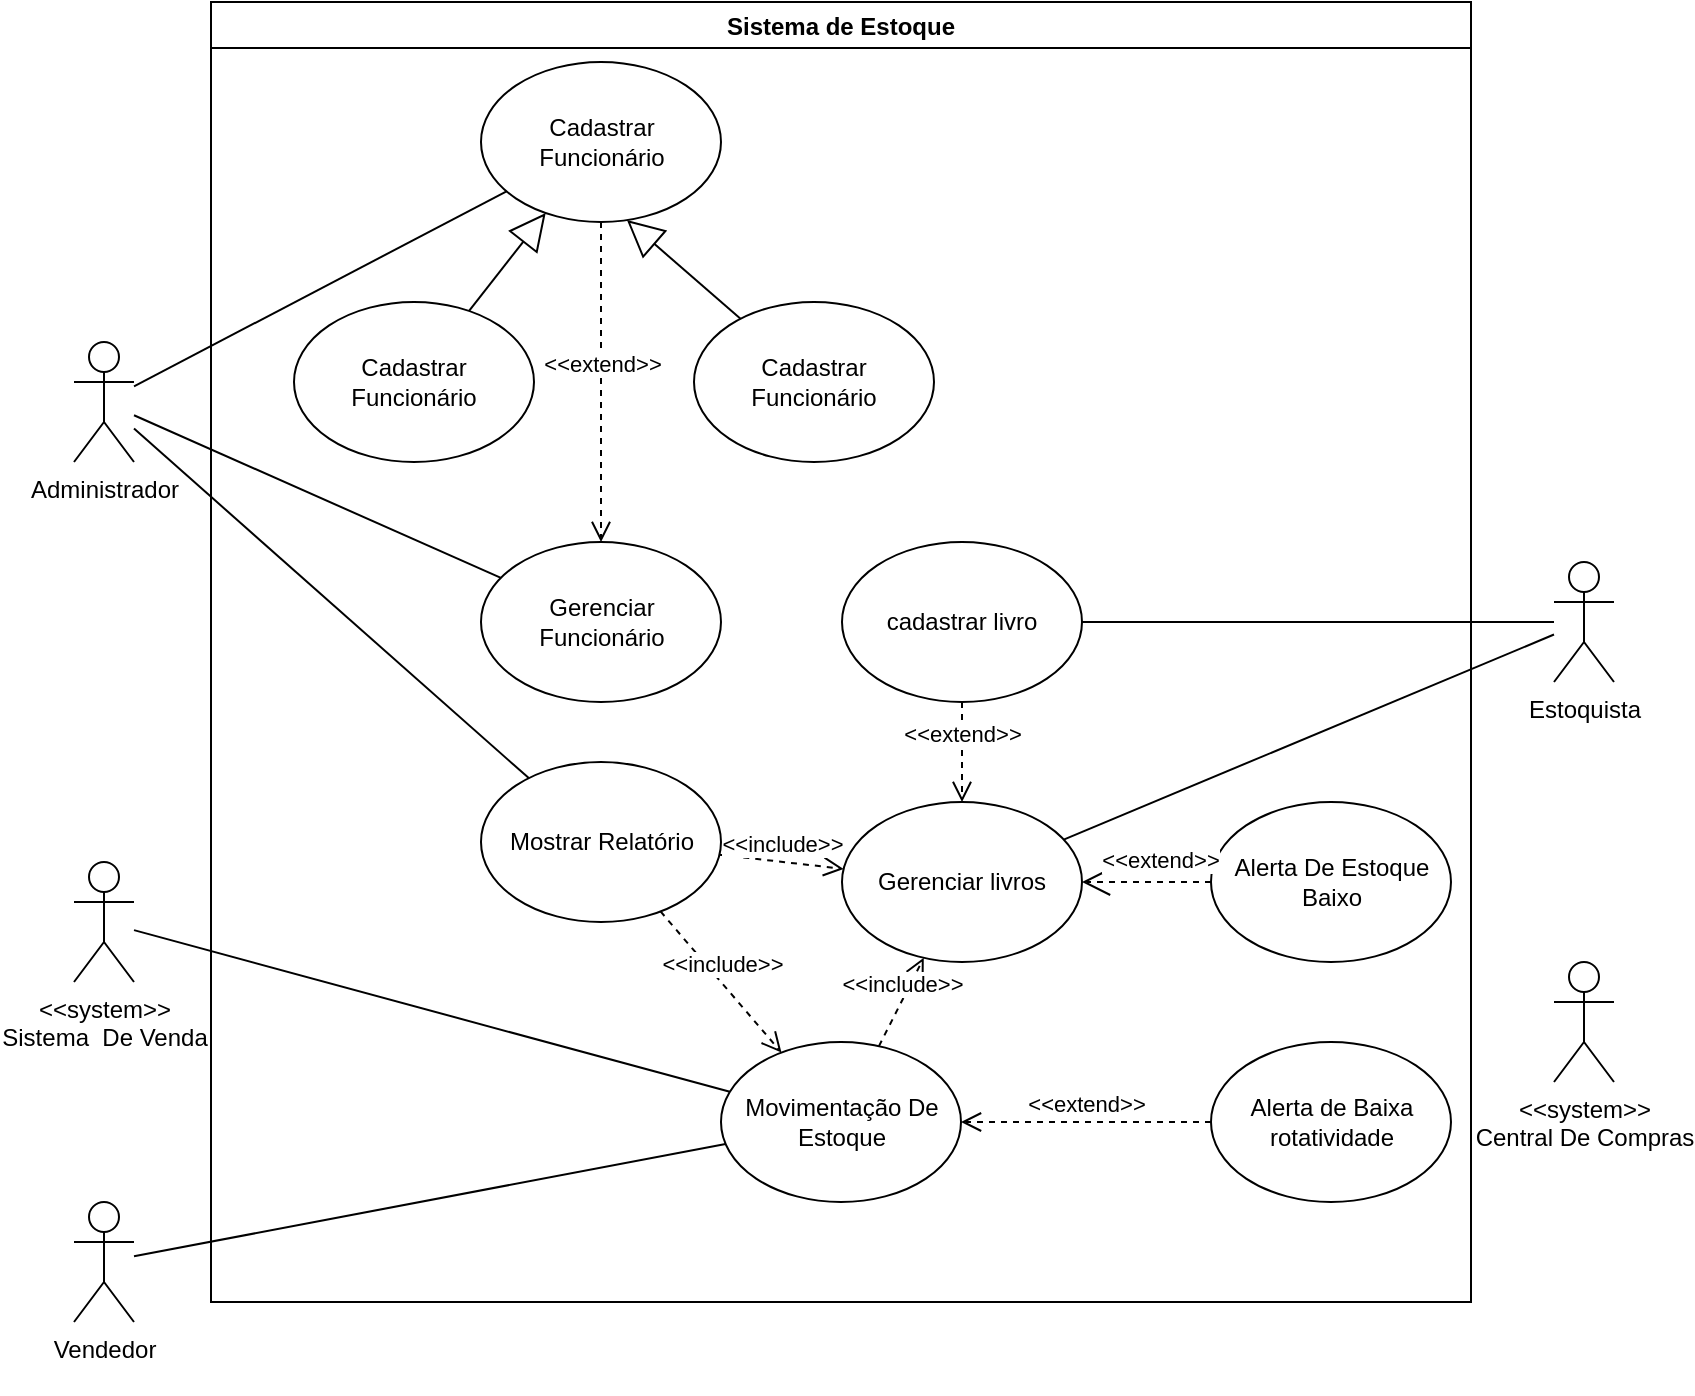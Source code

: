 <mxfile version="24.0.7" type="github">
  <diagram name="Página-1" id="bAW6rvpa4SddosETt1AI">
    <mxGraphModel dx="2261" dy="780" grid="1" gridSize="10" guides="1" tooltips="1" connect="1" arrows="1" fold="1" page="1" pageScale="1" pageWidth="827" pageHeight="1169" math="0" shadow="0">
      <root>
        <mxCell id="0" />
        <mxCell id="1" parent="0" />
        <mxCell id="c_xKtwcv7U-fZD7rM81X-2" value="Administrador" style="shape=umlActor;verticalLabelPosition=bottom;verticalAlign=top;html=1;outlineConnect=0;" parent="1" vertex="1">
          <mxGeometry x="30" y="200" width="30" height="60" as="geometry" />
        </mxCell>
        <mxCell id="c_xKtwcv7U-fZD7rM81X-14" value="&lt;div&gt;&amp;lt;&amp;lt;system&amp;gt;&amp;gt;&lt;/div&gt;Sistema&amp;nbsp; De Venda" style="shape=umlActor;verticalLabelPosition=bottom;verticalAlign=top;html=1;outlineConnect=0;" parent="1" vertex="1">
          <mxGeometry x="30" y="460" width="30" height="60" as="geometry" />
        </mxCell>
        <mxCell id="c_xKtwcv7U-fZD7rM81X-23" value="" style="endArrow=none;html=1;rounded=0;" parent="1" source="c_xKtwcv7U-fZD7rM81X-1" target="GG5-wgB0X3b8xxEFFTJD-13" edge="1">
          <mxGeometry width="50" height="50" relative="1" as="geometry">
            <mxPoint x="390" y="430" as="sourcePoint" />
            <mxPoint x="730" y="120" as="targetPoint" />
          </mxGeometry>
        </mxCell>
        <mxCell id="c_xKtwcv7U-fZD7rM81X-24" value="" style="endArrow=none;html=1;rounded=0;" parent="1" source="c_xKtwcv7U-fZD7rM81X-4" target="GG5-wgB0X3b8xxEFFTJD-13" edge="1">
          <mxGeometry width="50" height="50" relative="1" as="geometry">
            <mxPoint x="390" y="430" as="sourcePoint" />
            <mxPoint x="730" y="180" as="targetPoint" />
          </mxGeometry>
        </mxCell>
        <mxCell id="c_xKtwcv7U-fZD7rM81X-25" value="" style="endArrow=none;html=1;rounded=0;" parent="1" source="c_xKtwcv7U-fZD7rM81X-14" target="c_xKtwcv7U-fZD7rM81X-5" edge="1">
          <mxGeometry width="50" height="50" relative="1" as="geometry">
            <mxPoint x="470" y="280" as="sourcePoint" />
            <mxPoint x="780" y="360" as="targetPoint" />
          </mxGeometry>
        </mxCell>
        <mxCell id="c_xKtwcv7U-fZD7rM81X-43" value="Sistema de Estoque" style="swimlane;" parent="1" vertex="1">
          <mxGeometry x="98.5" y="30" width="630" height="650" as="geometry">
            <mxRectangle x="130" y="30" width="150" height="30" as="alternateBounds" />
          </mxGeometry>
        </mxCell>
        <mxCell id="c_xKtwcv7U-fZD7rM81X-7" value="Alerta de Baixa rotatividade" style="ellipse;whiteSpace=wrap;html=1;" parent="c_xKtwcv7U-fZD7rM81X-43" vertex="1">
          <mxGeometry x="500" y="520" width="120" height="80" as="geometry" />
        </mxCell>
        <mxCell id="c_xKtwcv7U-fZD7rM81X-1" value="cadastrar livro" style="ellipse;whiteSpace=wrap;html=1;" parent="c_xKtwcv7U-fZD7rM81X-43" vertex="1">
          <mxGeometry x="315.5" y="270" width="120" height="80" as="geometry" />
        </mxCell>
        <mxCell id="c_xKtwcv7U-fZD7rM81X-6" value="Alerta De Estoque Baixo" style="ellipse;whiteSpace=wrap;html=1;" parent="c_xKtwcv7U-fZD7rM81X-43" vertex="1">
          <mxGeometry x="500" y="400" width="120" height="80" as="geometry" />
        </mxCell>
        <mxCell id="GG5-wgB0X3b8xxEFFTJD-3" value="Mostrar Relatório" style="ellipse;whiteSpace=wrap;html=1;" parent="c_xKtwcv7U-fZD7rM81X-43" vertex="1">
          <mxGeometry x="135" y="380" width="120" height="80" as="geometry" />
        </mxCell>
        <mxCell id="c_xKtwcv7U-fZD7rM81X-5" value="Movimentação De Estoque" style="ellipse;whiteSpace=wrap;html=1;" parent="c_xKtwcv7U-fZD7rM81X-43" vertex="1">
          <mxGeometry x="255" y="520" width="120" height="80" as="geometry" />
        </mxCell>
        <mxCell id="c_xKtwcv7U-fZD7rM81X-8" value="&amp;lt;&amp;lt;extend&amp;gt;&amp;gt;" style="html=1;verticalAlign=bottom;endArrow=open;dashed=1;endSize=8;curved=0;rounded=0;" parent="c_xKtwcv7U-fZD7rM81X-43" source="c_xKtwcv7U-fZD7rM81X-7" target="c_xKtwcv7U-fZD7rM81X-5" edge="1">
          <mxGeometry relative="1" as="geometry">
            <mxPoint x="540" y="625" as="sourcePoint" />
            <mxPoint x="460" y="625" as="targetPoint" />
          </mxGeometry>
        </mxCell>
        <mxCell id="GG5-wgB0X3b8xxEFFTJD-5" value="&amp;lt;&amp;lt;include&amp;gt;&amp;gt;" style="html=1;verticalAlign=bottom;endArrow=open;dashed=1;endSize=8;curved=0;rounded=0;" parent="c_xKtwcv7U-fZD7rM81X-43" source="GG5-wgB0X3b8xxEFFTJD-3" target="c_xKtwcv7U-fZD7rM81X-5" edge="1">
          <mxGeometry relative="1" as="geometry">
            <mxPoint x="470" y="375" as="sourcePoint" />
            <mxPoint x="400" y="375" as="targetPoint" />
          </mxGeometry>
        </mxCell>
        <mxCell id="GG5-wgB0X3b8xxEFFTJD-15" value="Cadastrar Funcionário" style="ellipse;whiteSpace=wrap;html=1;" parent="c_xKtwcv7U-fZD7rM81X-43" vertex="1">
          <mxGeometry x="135" y="30" width="120" height="80" as="geometry" />
        </mxCell>
        <mxCell id="GG5-wgB0X3b8xxEFFTJD-16" value="Gerenciar Funcionário" style="ellipse;whiteSpace=wrap;html=1;" parent="c_xKtwcv7U-fZD7rM81X-43" vertex="1">
          <mxGeometry x="135" y="270" width="120" height="80" as="geometry" />
        </mxCell>
        <mxCell id="GG5-wgB0X3b8xxEFFTJD-17" value="&amp;lt;&amp;lt;extend&amp;gt;&amp;gt;" style="html=1;verticalAlign=bottom;endArrow=open;dashed=1;endSize=8;curved=0;rounded=0;exitX=0.5;exitY=1;exitDx=0;exitDy=0;" parent="c_xKtwcv7U-fZD7rM81X-43" source="GG5-wgB0X3b8xxEFFTJD-15" target="GG5-wgB0X3b8xxEFFTJD-16" edge="1">
          <mxGeometry relative="1" as="geometry">
            <mxPoint x="160.004" y="199.996" as="sourcePoint" />
            <mxPoint x="319.94" y="257.95" as="targetPoint" />
          </mxGeometry>
        </mxCell>
        <mxCell id="c_xKtwcv7U-fZD7rM81X-4" value="Gerenciar livros" style="ellipse;whiteSpace=wrap;html=1;" parent="c_xKtwcv7U-fZD7rM81X-43" vertex="1">
          <mxGeometry x="315.5" y="400" width="120" height="80" as="geometry" />
        </mxCell>
        <mxCell id="GG5-wgB0X3b8xxEFFTJD-4" value="&amp;lt;&amp;lt;include&amp;gt;&amp;gt;" style="html=1;verticalAlign=bottom;endArrow=open;dashed=1;endSize=8;curved=0;rounded=0;" parent="c_xKtwcv7U-fZD7rM81X-43" source="GG5-wgB0X3b8xxEFFTJD-3" target="c_xKtwcv7U-fZD7rM81X-4" edge="1">
          <mxGeometry relative="1" as="geometry">
            <mxPoint x="390" y="265" as="sourcePoint" />
            <mxPoint x="390" y="335" as="targetPoint" />
          </mxGeometry>
        </mxCell>
        <mxCell id="c_xKtwcv7U-fZD7rM81X-17" value="&amp;lt;&amp;lt;extend&amp;gt;&amp;gt;" style="html=1;verticalAlign=bottom;endArrow=open;dashed=1;endSize=8;curved=0;rounded=0;" parent="c_xKtwcv7U-fZD7rM81X-43" source="c_xKtwcv7U-fZD7rM81X-1" target="c_xKtwcv7U-fZD7rM81X-4" edge="1">
          <mxGeometry relative="1" as="geometry">
            <mxPoint x="240" y="220" as="sourcePoint" />
            <mxPoint x="244" y="140" as="targetPoint" />
          </mxGeometry>
        </mxCell>
        <mxCell id="c_xKtwcv7U-fZD7rM81X-13" value="&amp;lt;&amp;lt;include&amp;gt;&amp;gt;" style="html=1;verticalAlign=bottom;endArrow=open;dashed=1;endSize=8;curved=0;rounded=0;" parent="c_xKtwcv7U-fZD7rM81X-43" source="c_xKtwcv7U-fZD7rM81X-5" target="c_xKtwcv7U-fZD7rM81X-4" edge="1">
          <mxGeometry relative="1" as="geometry">
            <mxPoint x="330" y="635" as="sourcePoint" />
            <mxPoint x="250" y="635" as="targetPoint" />
          </mxGeometry>
        </mxCell>
        <mxCell id="c_xKtwcv7U-fZD7rM81X-12" value="&amp;lt;&amp;lt;extend&amp;gt;&amp;gt;" style="endArrow=open;endSize=12;dashed=1;html=1;rounded=0;" parent="c_xKtwcv7U-fZD7rM81X-43" source="c_xKtwcv7U-fZD7rM81X-6" target="c_xKtwcv7U-fZD7rM81X-4" edge="1">
          <mxGeometry x="-0.177" y="-11" width="160" relative="1" as="geometry">
            <mxPoint x="304" y="675" as="sourcePoint" />
            <mxPoint x="464" y="675" as="targetPoint" />
            <mxPoint x="1" as="offset" />
          </mxGeometry>
        </mxCell>
        <mxCell id="GG5-wgB0X3b8xxEFFTJD-20" value="Cadastrar Funcionário" style="ellipse;whiteSpace=wrap;html=1;" parent="c_xKtwcv7U-fZD7rM81X-43" vertex="1">
          <mxGeometry x="241.5" y="150" width="120" height="80" as="geometry" />
        </mxCell>
        <mxCell id="GG5-wgB0X3b8xxEFFTJD-21" value="Cadastrar Funcionário" style="ellipse;whiteSpace=wrap;html=1;" parent="c_xKtwcv7U-fZD7rM81X-43" vertex="1">
          <mxGeometry x="41.5" y="150" width="120" height="80" as="geometry" />
        </mxCell>
        <mxCell id="GG5-wgB0X3b8xxEFFTJD-23" value="" style="endArrow=block;endSize=16;endFill=0;html=1;rounded=0;entryX=0.608;entryY=0.988;entryDx=0;entryDy=0;entryPerimeter=0;" parent="c_xKtwcv7U-fZD7rM81X-43" source="GG5-wgB0X3b8xxEFFTJD-20" target="GG5-wgB0X3b8xxEFFTJD-15" edge="1">
          <mxGeometry width="160" relative="1" as="geometry">
            <mxPoint x="110" y="340" as="sourcePoint" />
            <mxPoint x="270" y="340" as="targetPoint" />
          </mxGeometry>
        </mxCell>
        <mxCell id="GG5-wgB0X3b8xxEFFTJD-24" value="" style="endArrow=block;endSize=16;endFill=0;html=1;rounded=0;" parent="c_xKtwcv7U-fZD7rM81X-43" source="GG5-wgB0X3b8xxEFFTJD-21" target="GG5-wgB0X3b8xxEFFTJD-15" edge="1">
          <mxGeometry width="160" relative="1" as="geometry">
            <mxPoint x="236" y="106" as="sourcePoint" />
            <mxPoint x="284" y="134" as="targetPoint" />
          </mxGeometry>
        </mxCell>
        <mxCell id="GG5-wgB0X3b8xxEFFTJD-6" value="" style="endArrow=none;html=1;rounded=0;" parent="1" source="GG5-wgB0X3b8xxEFFTJD-3" target="c_xKtwcv7U-fZD7rM81X-2" edge="1">
          <mxGeometry width="50" height="50" relative="1" as="geometry">
            <mxPoint x="465" y="264" as="sourcePoint" />
            <mxPoint x="780" y="174" as="targetPoint" />
          </mxGeometry>
        </mxCell>
        <mxCell id="GG5-wgB0X3b8xxEFFTJD-7" value="Vendedor&lt;div&gt;&lt;br&gt;&lt;/div&gt;" style="shape=umlActor;verticalLabelPosition=bottom;verticalAlign=top;html=1;outlineConnect=0;" parent="1" vertex="1">
          <mxGeometry x="30" y="630" width="30" height="60" as="geometry" />
        </mxCell>
        <mxCell id="GG5-wgB0X3b8xxEFFTJD-9" value="" style="endArrow=none;html=1;rounded=0;" parent="1" source="GG5-wgB0X3b8xxEFFTJD-7" target="c_xKtwcv7U-fZD7rM81X-5" edge="1">
          <mxGeometry width="50" height="50" relative="1" as="geometry">
            <mxPoint x="70" y="401" as="sourcePoint" />
            <mxPoint x="350" y="425" as="targetPoint" />
          </mxGeometry>
        </mxCell>
        <mxCell id="GG5-wgB0X3b8xxEFFTJD-12" value="&lt;div&gt;&amp;lt;&amp;lt;system&amp;gt;&amp;gt;&lt;/div&gt;&lt;div&gt;Central De Compras&lt;/div&gt;" style="shape=umlActor;verticalLabelPosition=bottom;verticalAlign=top;html=1;outlineConnect=0;" parent="1" vertex="1">
          <mxGeometry x="770" y="510" width="30" height="60" as="geometry" />
        </mxCell>
        <mxCell id="GG5-wgB0X3b8xxEFFTJD-13" value="Estoquista&lt;div&gt;&lt;br&gt;&lt;/div&gt;" style="shape=umlActor;verticalLabelPosition=bottom;verticalAlign=top;html=1;outlineConnect=0;" parent="1" vertex="1">
          <mxGeometry x="770" y="310" width="30" height="60" as="geometry" />
        </mxCell>
        <mxCell id="GG5-wgB0X3b8xxEFFTJD-18" value="" style="endArrow=none;html=1;rounded=0;" parent="1" source="GG5-wgB0X3b8xxEFFTJD-16" target="c_xKtwcv7U-fZD7rM81X-2" edge="1">
          <mxGeometry width="50" height="50" relative="1" as="geometry">
            <mxPoint x="189" y="241" as="sourcePoint" />
            <mxPoint x="80" y="161" as="targetPoint" />
          </mxGeometry>
        </mxCell>
        <mxCell id="GG5-wgB0X3b8xxEFFTJD-19" value="" style="endArrow=none;html=1;rounded=0;" parent="1" source="GG5-wgB0X3b8xxEFFTJD-15" target="c_xKtwcv7U-fZD7rM81X-2" edge="1">
          <mxGeometry width="50" height="50" relative="1" as="geometry">
            <mxPoint x="321" y="174" as="sourcePoint" />
            <mxPoint x="80" y="151" as="targetPoint" />
          </mxGeometry>
        </mxCell>
      </root>
    </mxGraphModel>
  </diagram>
</mxfile>
